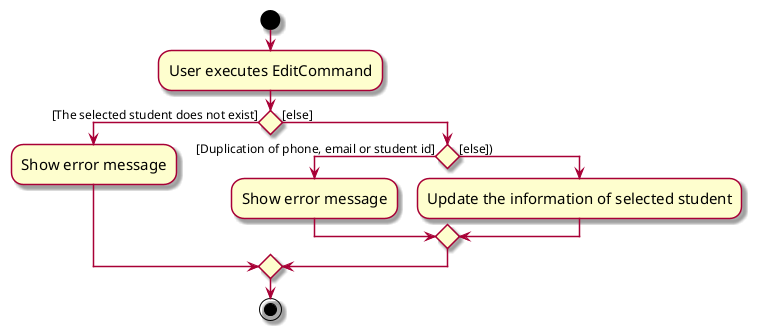 @startuml
skin rose
skinparam ActivityFontSize 15
skinparam ArrowFontSize 12
start
:User executes EditCommand;

'Since the beta syntax does not support placing the condition outside the
'diamond we place it as the true branch instead.

if () then ([The selected student does not exist])
    :Show error message;
else ([else])
    if () then ([Duplication of phone, email or student id])
    :Show error message;
    else ([else]))
    :Update the information of selected student;
    endif
endif
stop
@enduml
